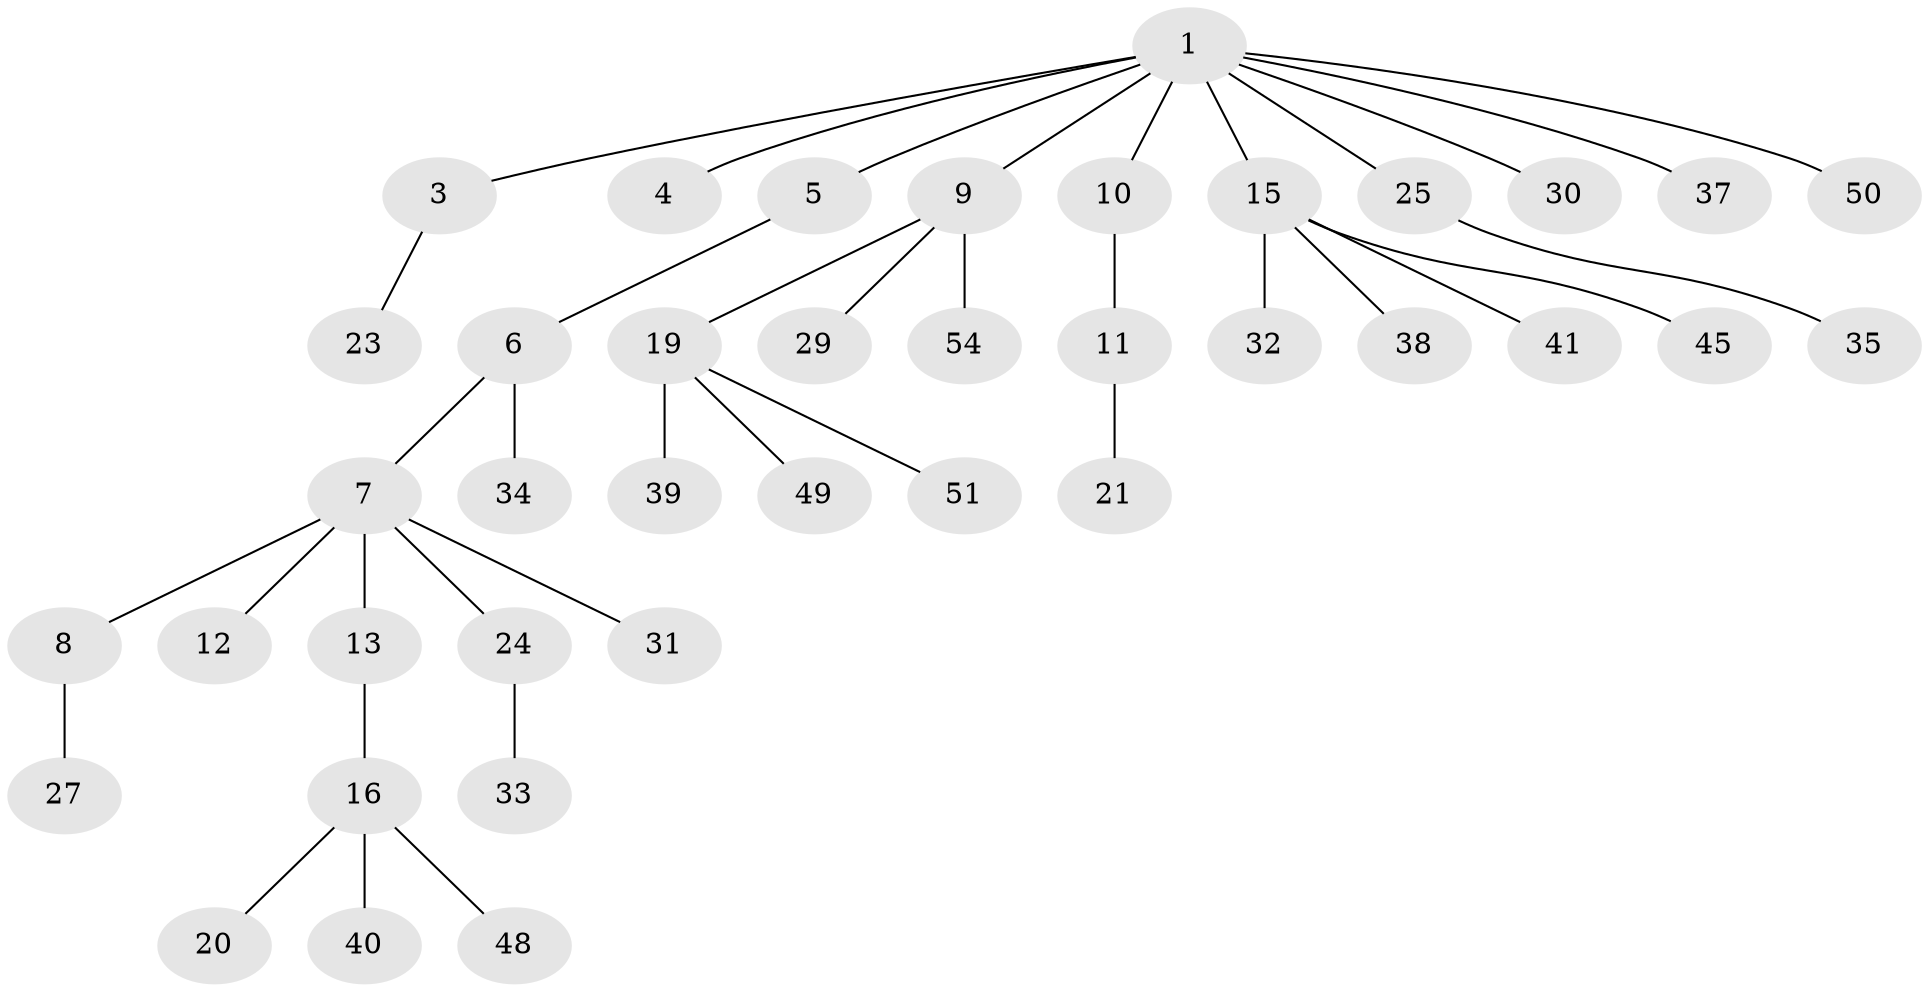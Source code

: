 // original degree distribution, {7: 0.017543859649122806, 5: 0.017543859649122806, 2: 0.2631578947368421, 1: 0.49122807017543857, 4: 0.05263157894736842, 6: 0.017543859649122806, 3: 0.14035087719298245}
// Generated by graph-tools (version 1.1) at 2025/19/03/04/25 18:19:23]
// undirected, 39 vertices, 38 edges
graph export_dot {
graph [start="1"]
  node [color=gray90,style=filled];
  1 [super="+2"];
  3;
  4;
  5;
  6 [super="+17"];
  7;
  8 [super="+14"];
  9 [super="+22"];
  10;
  11;
  12;
  13;
  15 [super="+18"];
  16 [super="+26"];
  19;
  20 [super="+53"];
  21;
  23;
  24;
  25;
  27;
  29;
  30;
  31;
  32 [super="+42+55"];
  33 [super="+44"];
  34;
  35 [super="+43"];
  37;
  38;
  39;
  40;
  41 [super="+52"];
  45 [super="+46"];
  48;
  49;
  50;
  51;
  54;
  1 -- 3;
  1 -- 4;
  1 -- 5;
  1 -- 15;
  1 -- 25;
  1 -- 30;
  1 -- 50;
  1 -- 37;
  1 -- 9;
  1 -- 10;
  3 -- 23;
  5 -- 6;
  6 -- 7;
  6 -- 34;
  7 -- 8;
  7 -- 12;
  7 -- 13;
  7 -- 24;
  7 -- 31;
  8 -- 27;
  9 -- 19;
  9 -- 29;
  9 -- 54;
  10 -- 11;
  11 -- 21;
  13 -- 16;
  15 -- 32;
  15 -- 41;
  15 -- 45;
  15 -- 38;
  16 -- 20;
  16 -- 40;
  16 -- 48;
  19 -- 39;
  19 -- 49;
  19 -- 51;
  24 -- 33;
  25 -- 35;
}
